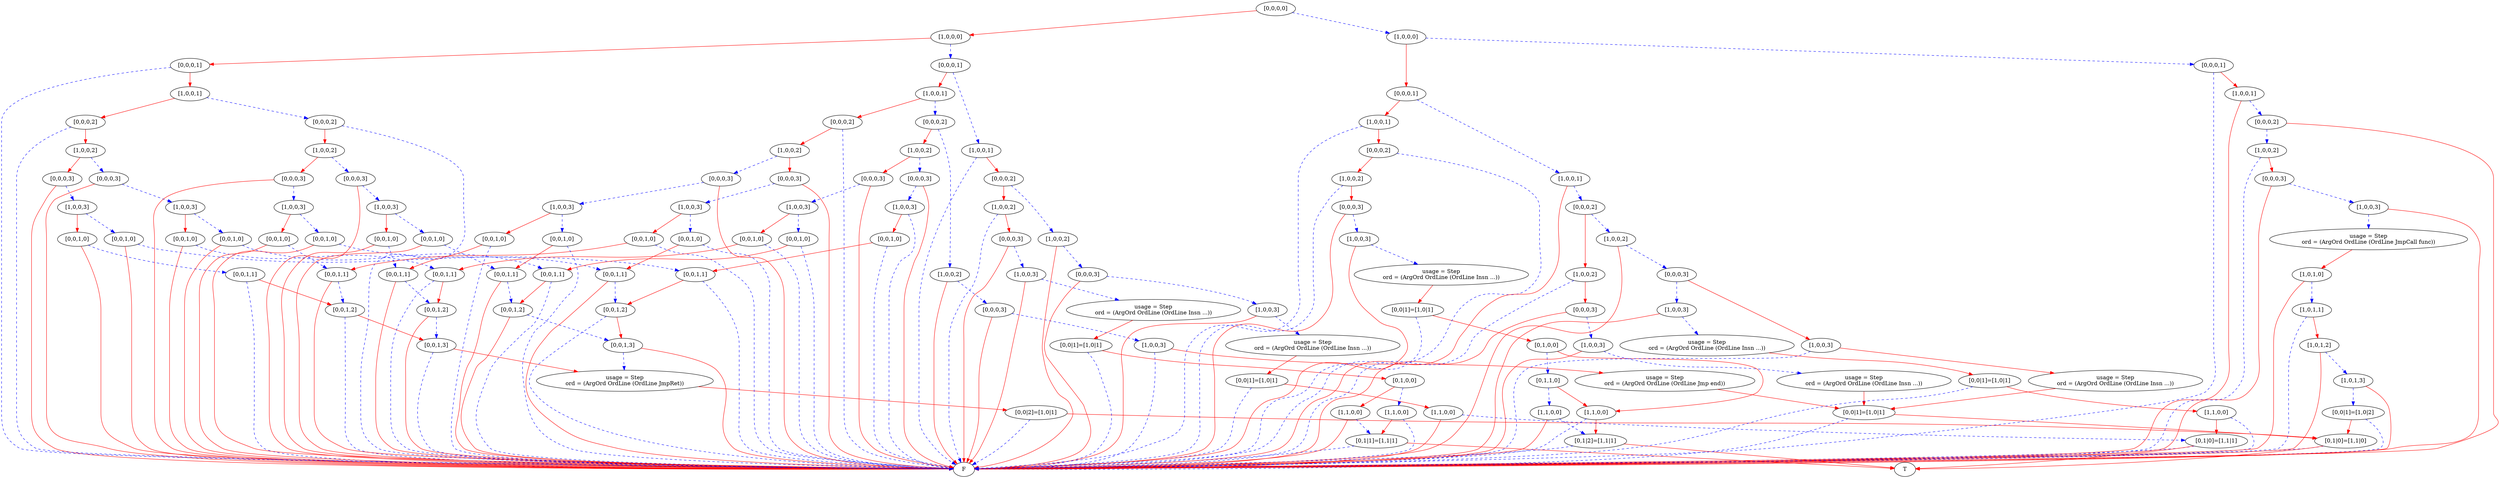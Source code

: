 digraph {
    1 [label=F];
    2 [label=T];
    3 [label="[0,1|0]=[1,1|0]"];
    4 [label="[0,0|2]=[1,0|1]"];
    5 [label="usage = Step\nord = (ArgOrd OrdLine (OrdLine JmpRet))"];
    6 [label="[0,0,1,3]"];
    7 [label="[0,0,1,2]"];
    8 [label="[0,0,1,1]"];
    9 [label="[0,0,1,0]"];
    10 [label="[0,0,1,3]"];
    11 [label="[0,0,1,2]"];
    12 [label="[0,0,1,1]"];
    13 [label="[0,0,1,0]"];
    14 [label="[1,0,0,3]"];
    15 [label="[0,0,0,3]"];
    16 [label="[0,0,1,2]"];
    17 [label="[0,0,1,1]"];
    18 [label="[0,0,1,0]"];
    19 [label="[0,0,1,2]"];
    20 [label="[0,0,1,1]"];
    21 [label="[0,0,1,0]"];
    22 [label="[1,0,0,3]"];
    23 [label="[0,0,0,3]"];
    24 [label="[1,0,0,2]"];
    25 [label="[0,0,0,2]"];
    26 [label="[0,0,1,1]"];
    27 [label="[0,0,1,0]"];
    28 [label="[0,0,1,1]"];
    29 [label="[0,0,1,0]"];
    30 [label="[1,0,0,3]"];
    31 [label="[0,0,0,3]"];
    32 [label="[0,0,1,1]"];
    33 [label="[0,0,1,0]"];
    34 [label="[0,0,1,1]"];
    35 [label="[0,0,1,0]"];
    36 [label="[1,0,0,3]"];
    37 [label="[0,0,0,3]"];
    38 [label="[1,0,0,2]"];
    39 [label="[0,0,0,2]"];
    40 [label="[1,0,0,1]"];
    41 [label="[0,0,0,1]"];
    42 [label="[0,0,1,0]"];
    43 [label="[0,0,1,0]"];
    44 [label="[1,0,0,3]"];
    45 [label="[0,0,0,3]"];
    46 [label="[0,0,1,0]"];
    47 [label="[0,0,1,0]"];
    48 [label="[1,0,0,3]"];
    49 [label="[0,0,0,3]"];
    50 [label="[1,0,0,2]"];
    51 [label="[0,0,0,2]"];
    52 [label="[0,0,1,0]"];
    53 [label="[0,0,1,0]"];
    54 [label="[1,0,0,3]"];
    55 [label="[0,0,0,3]"];
    56 [label="[0,0,1,0]"];
    57 [label="[1,0,0,3]"];
    58 [label="[0,0,0,3]"];
    59 [label="[1,0,0,2]"];
    60 [label="[0,0|1]=[1,0|1]"];
    61 [label="usage = Step\nord = (ArgOrd OrdLine (OrdLine Jmp end))"];
    62 [label="[1,0,0,3]"];
    63 [label="[0,0,0,3]"];
    64 [label="[1,0,0,2]"];
    65 [label="[0,0,0,2]"];
    66 [label="[1,0,0,1]"];
    67 [label="[0,1|1]=[1,1|1]"];
    68 [label="[1,1,0,0]"];
    69 [label="[1,1,0,0]"];
    70 [label="[0,1,0,0]"];
    71 [label="[0,0|1]=[1,0|1]"];
    72 [label="usage = Step\nord = (ArgOrd OrdLine (OrdLine Insn ...))"];
    73 [label="[1,0,0,3]"];
    74 [label="[0,0,0,3]"];
    75 [label="[1,0,0,2]"];
    76 [label="[0,1|0]=[1,1|1]"];
    77 [label="[1,1,0,0]"];
    78 [label="[0,0|1]=[1,0|1]"];
    79 [label="usage = Step\nord = (ArgOrd OrdLine (OrdLine Insn ...))"];
    80 [label="[1,0,0,3]"];
    81 [label="[0,0,0,3]"];
    82 [label="[1,0,0,2]"];
    83 [label="[0,0,0,2]"];
    84 [label="[1,0,0,1]"];
    85 [label="[0,0,0,1]"];
    86 [label="[1,0,0,0]"];
    87 [label="[0,1|2]=[1,1|1]"];
    88 [label="[1,1,0,0]"];
    89 [label="[1,1,0,0]"];
    90 [label="[0,1,1,0]"];
    91 [label="[0,1,0,0]"];
    92 [label="[0,0|1]=[1,0|1]"];
    93 [label="usage = Step\nord = (ArgOrd OrdLine (OrdLine Insn ...))"];
    94 [label="[1,0,0,3]"];
    95 [label="[0,0,0,3]"];
    96 [label="[1,0,0,2]"];
    97 [label="[0,0,0,2]"];
    98 [label="[1,0,0,1]"];
    99 [label="usage = Step\nord = (ArgOrd OrdLine (OrdLine Insn ...))"];
    100 [label="[1,0,0,3]"];
    101 [label="[0,0,0,3]"];
    102 [label="[1,0,0,2]"];
    103 [label="usage = Step\nord = (ArgOrd OrdLine (OrdLine Insn ...))"];
    104 [label="[1,0,0,3]"];
    105 [label="[1,1,0,0]"];
    106 [label="[0,0|1]=[1,0|1]"];
    107 [label="usage = Step\nord = (ArgOrd OrdLine (OrdLine Insn ...))"];
    108 [label="[1,0,0,3]"];
    109 [label="[0,0,0,3]"];
    110 [label="[1,0,0,2]"];
    111 [label="[0,0,0,2]"];
    112 [label="[1,0,0,1]"];
    113 [label="[0,0,0,1]"];
    114 [label="[0,0|1]=[1,0|2]"];
    115 [label="[1,0,1,3]"];
    116 [label="[1,0,1,2]"];
    117 [label="[1,0,1,1]"];
    118 [label="[1,0,1,0]"];
    119 [label="usage = Step\nord = (ArgOrd OrdLine (OrdLine JmpCall func))"];
    120 [label="[1,0,0,3]"];
    121 [label="[0,0,0,3]"];
    122 [label="[1,0,0,2]"];
    123 [label="[0,0,0,2]"];
    124 [label="[1,0,0,1]"];
    125 [label="[0,0,0,1]"];
    126 [label="[1,0,0,0]"];
    127 [label="[0,0,0,0]"];
    3 -> 1 [style=dashed
           ,color=blue];
    3 -> 2 [color=red];
    4 -> 3 [color=red];
    4 -> 1 [style=dashed
           ,color=blue];
    5 -> 4 [color=red];
    6 -> 5 [color=red];
    6 -> 1 [style=dashed
           ,color=blue];
    7 -> 6 [color=red];
    7 -> 1 [style=dashed
           ,color=blue];
    8 -> 7 [color=red];
    8 -> 1 [style=dashed
           ,color=blue];
    9 -> 8 [style=dashed
           ,color=blue];
    9 -> 1 [color=red];
    10 -> 5 [style=dashed
            ,color=blue];
    10 -> 1 [color=red];
    11 -> 10 [color=red];
    11 -> 1 [style=dashed
            ,color=blue];
    12 -> 11 [color=red];
    12 -> 1 [style=dashed
            ,color=blue];
    13 -> 12 [style=dashed
             ,color=blue];
    13 -> 1 [color=red];
    14 -> 9 [color=red];
    14 -> 13 [style=dashed
             ,color=blue];
    15 -> 14 [style=dashed
             ,color=blue];
    15 -> 1 [color=red];
    16 -> 6 [style=dashed
            ,color=blue];
    16 -> 1 [color=red];
    17 -> 16 [color=red];
    17 -> 1 [style=dashed
            ,color=blue];
    18 -> 17 [style=dashed
             ,color=blue];
    18 -> 1 [color=red];
    19 -> 10 [style=dashed
             ,color=blue];
    19 -> 1 [color=red];
    20 -> 19 [color=red];
    20 -> 1 [style=dashed
            ,color=blue];
    21 -> 20 [style=dashed
             ,color=blue];
    21 -> 1 [color=red];
    22 -> 18 [color=red];
    22 -> 21 [style=dashed
             ,color=blue];
    23 -> 22 [style=dashed
             ,color=blue];
    23 -> 1 [color=red];
    24 -> 15 [color=red];
    24 -> 23 [style=dashed
             ,color=blue];
    25 -> 24 [color=red];
    25 -> 1 [style=dashed
            ,color=blue];
    26 -> 7 [style=dashed
            ,color=blue];
    26 -> 1 [color=red];
    27 -> 26 [style=dashed
             ,color=blue];
    27 -> 1 [color=red];
    28 -> 11 [style=dashed
             ,color=blue];
    28 -> 1 [color=red];
    29 -> 28 [style=dashed
             ,color=blue];
    29 -> 1 [color=red];
    30 -> 27 [color=red];
    30 -> 29 [style=dashed
             ,color=blue];
    31 -> 30 [style=dashed
             ,color=blue];
    31 -> 1 [color=red];
    32 -> 16 [style=dashed
             ,color=blue];
    32 -> 1 [color=red];
    33 -> 32 [style=dashed
             ,color=blue];
    33 -> 1 [color=red];
    34 -> 19 [style=dashed
             ,color=blue];
    34 -> 1 [color=red];
    35 -> 34 [style=dashed
             ,color=blue];
    35 -> 1 [color=red];
    36 -> 33 [color=red];
    36 -> 35 [style=dashed
             ,color=blue];
    37 -> 36 [style=dashed
             ,color=blue];
    37 -> 1 [color=red];
    38 -> 31 [color=red];
    38 -> 37 [style=dashed
             ,color=blue];
    39 -> 38 [color=red];
    39 -> 1 [style=dashed
            ,color=blue];
    40 -> 25 [color=red];
    40 -> 39 [style=dashed
             ,color=blue];
    41 -> 40 [color=red];
    41 -> 1 [style=dashed
            ,color=blue];
    42 -> 26 [color=red];
    42 -> 1 [style=dashed
            ,color=blue];
    43 -> 28 [color=red];
    43 -> 1 [style=dashed
            ,color=blue];
    44 -> 42 [color=red];
    44 -> 43 [style=dashed
             ,color=blue];
    45 -> 44 [style=dashed
             ,color=blue];
    45 -> 1 [color=red];
    46 -> 32 [color=red];
    46 -> 1 [style=dashed
            ,color=blue];
    47 -> 34 [color=red];
    47 -> 1 [style=dashed
            ,color=blue];
    48 -> 46 [color=red];
    48 -> 47 [style=dashed
             ,color=blue];
    49 -> 48 [style=dashed
             ,color=blue];
    49 -> 1 [color=red];
    50 -> 45 [color=red];
    50 -> 49 [style=dashed
             ,color=blue];
    51 -> 50 [color=red];
    51 -> 1 [style=dashed
            ,color=blue];
    52 -> 17 [color=red];
    52 -> 1 [style=dashed
            ,color=blue];
    53 -> 20 [color=red];
    53 -> 1 [style=dashed
            ,color=blue];
    54 -> 52 [color=red];
    54 -> 53 [style=dashed
             ,color=blue];
    55 -> 54 [style=dashed
             ,color=blue];
    55 -> 1 [color=red];
    56 -> 12 [color=red];
    56 -> 1 [style=dashed
            ,color=blue];
    57 -> 56 [color=red];
    57 -> 1 [style=dashed
            ,color=blue];
    58 -> 57 [style=dashed
             ,color=blue];
    58 -> 1 [color=red];
    59 -> 55 [color=red];
    59 -> 58 [style=dashed
             ,color=blue];
    60 -> 3 [color=red];
    60 -> 1 [style=dashed
            ,color=blue];
    61 -> 60 [color=red];
    62 -> 61 [color=red];
    62 -> 1 [style=dashed
            ,color=blue];
    63 -> 62 [style=dashed
             ,color=blue];
    63 -> 1 [color=red];
    64 -> 63 [style=dashed
             ,color=blue];
    64 -> 1 [color=red];
    65 -> 59 [color=red];
    65 -> 64 [style=dashed
             ,color=blue];
    66 -> 51 [color=red];
    66 -> 65 [style=dashed
             ,color=blue];
    67 -> 1 [style=dashed
            ,color=blue];
    67 -> 2 [color=red];
    68 -> 67 [style=dashed
             ,color=blue];
    68 -> 1 [color=red];
    69 -> 67 [color=red];
    69 -> 1 [style=dashed
            ,color=blue];
    70 -> 68 [color=red];
    70 -> 69 [style=dashed
             ,color=blue];
    71 -> 70 [color=red];
    71 -> 1 [style=dashed
            ,color=blue];
    72 -> 71 [color=red];
    73 -> 72 [style=dashed
             ,color=blue];
    73 -> 1 [color=red];
    74 -> 73 [style=dashed
             ,color=blue];
    74 -> 1 [color=red];
    75 -> 74 [color=red];
    75 -> 1 [style=dashed
            ,color=blue];
    76 -> 1 [style=dashed
            ,color=blue];
    76 -> 2 [color=red];
    77 -> 76 [style=dashed
             ,color=blue];
    77 -> 1 [color=red];
    78 -> 77 [color=red];
    78 -> 1 [style=dashed
            ,color=blue];
    79 -> 78 [color=red];
    80 -> 79 [style=dashed
             ,color=blue];
    80 -> 1 [color=red];
    81 -> 80 [style=dashed
             ,color=blue];
    81 -> 1 [color=red];
    82 -> 81 [style=dashed
             ,color=blue];
    82 -> 1 [color=red];
    83 -> 75 [color=red];
    83 -> 82 [style=dashed
             ,color=blue];
    84 -> 83 [color=red];
    84 -> 1 [style=dashed
            ,color=blue];
    85 -> 66 [color=red];
    85 -> 84 [style=dashed
             ,color=blue];
    86 -> 41 [color=red];
    86 -> 85 [style=dashed
             ,color=blue];
    87 -> 1 [style=dashed
            ,color=blue];
    87 -> 2 [color=red];
    88 -> 87 [color=red];
    88 -> 1 [style=dashed
            ,color=blue];
    89 -> 87 [style=dashed
             ,color=blue];
    89 -> 1 [color=red];
    90 -> 88 [color=red];
    90 -> 89 [style=dashed
             ,color=blue];
    91 -> 88 [color=red];
    91 -> 90 [style=dashed
             ,color=blue];
    92 -> 91 [color=red];
    92 -> 1 [style=dashed
            ,color=blue];
    93 -> 92 [color=red];
    94 -> 93 [style=dashed
             ,color=blue];
    94 -> 1 [color=red];
    95 -> 94 [style=dashed
             ,color=blue];
    95 -> 1 [color=red];
    96 -> 95 [color=red];
    96 -> 1 [style=dashed
            ,color=blue];
    97 -> 96 [color=red];
    97 -> 1 [style=dashed
            ,color=blue];
    98 -> 97 [color=red];
    98 -> 1 [style=dashed
            ,color=blue];
    99 -> 60 [color=red];
    100 -> 99 [style=dashed
              ,color=blue];
    100 -> 1 [color=red];
    101 -> 100 [style=dashed
               ,color=blue];
    101 -> 1 [color=red];
    102 -> 101 [color=red];
    102 -> 1 [style=dashed
             ,color=blue];
    103 -> 60 [color=red];
    104 -> 103 [color=red];
    104 -> 1 [style=dashed
             ,color=blue];
    105 -> 76 [color=red];
    105 -> 1 [style=dashed
             ,color=blue];
    106 -> 105 [color=red];
    106 -> 1 [style=dashed
             ,color=blue];
    107 -> 106 [color=red];
    108 -> 107 [style=dashed
               ,color=blue];
    108 -> 1 [color=red];
    109 -> 104 [color=red];
    109 -> 108 [style=dashed
               ,color=blue];
    110 -> 109 [style=dashed
               ,color=blue];
    110 -> 1 [color=red];
    111 -> 102 [color=red];
    111 -> 110 [style=dashed
               ,color=blue];
    112 -> 111 [style=dashed
               ,color=blue];
    112 -> 1 [color=red];
    113 -> 98 [color=red];
    113 -> 112 [style=dashed
               ,color=blue];
    114 -> 3 [color=red];
    114 -> 1 [style=dashed
             ,color=blue];
    115 -> 114 [style=dashed
               ,color=blue];
    115 -> 1 [color=red];
    116 -> 115 [style=dashed
               ,color=blue];
    116 -> 1 [color=red];
    117 -> 116 [color=red];
    117 -> 1 [style=dashed
             ,color=blue];
    118 -> 117 [style=dashed
               ,color=blue];
    118 -> 1 [color=red];
    119 -> 118 [color=red];
    120 -> 119 [style=dashed
               ,color=blue];
    120 -> 1 [color=red];
    121 -> 120 [style=dashed
               ,color=blue];
    121 -> 1 [color=red];
    122 -> 121 [color=red];
    122 -> 1 [style=dashed
             ,color=blue];
    123 -> 122 [style=dashed
               ,color=blue];
    123 -> 1 [color=red];
    124 -> 123 [style=dashed
               ,color=blue];
    124 -> 1 [color=red];
    125 -> 124 [color=red];
    125 -> 1 [style=dashed
             ,color=blue];
    126 -> 113 [color=red];
    126 -> 125 [style=dashed
               ,color=blue];
    127 -> 86 [color=red];
    127 -> 126 [style=dashed
               ,color=blue];
}